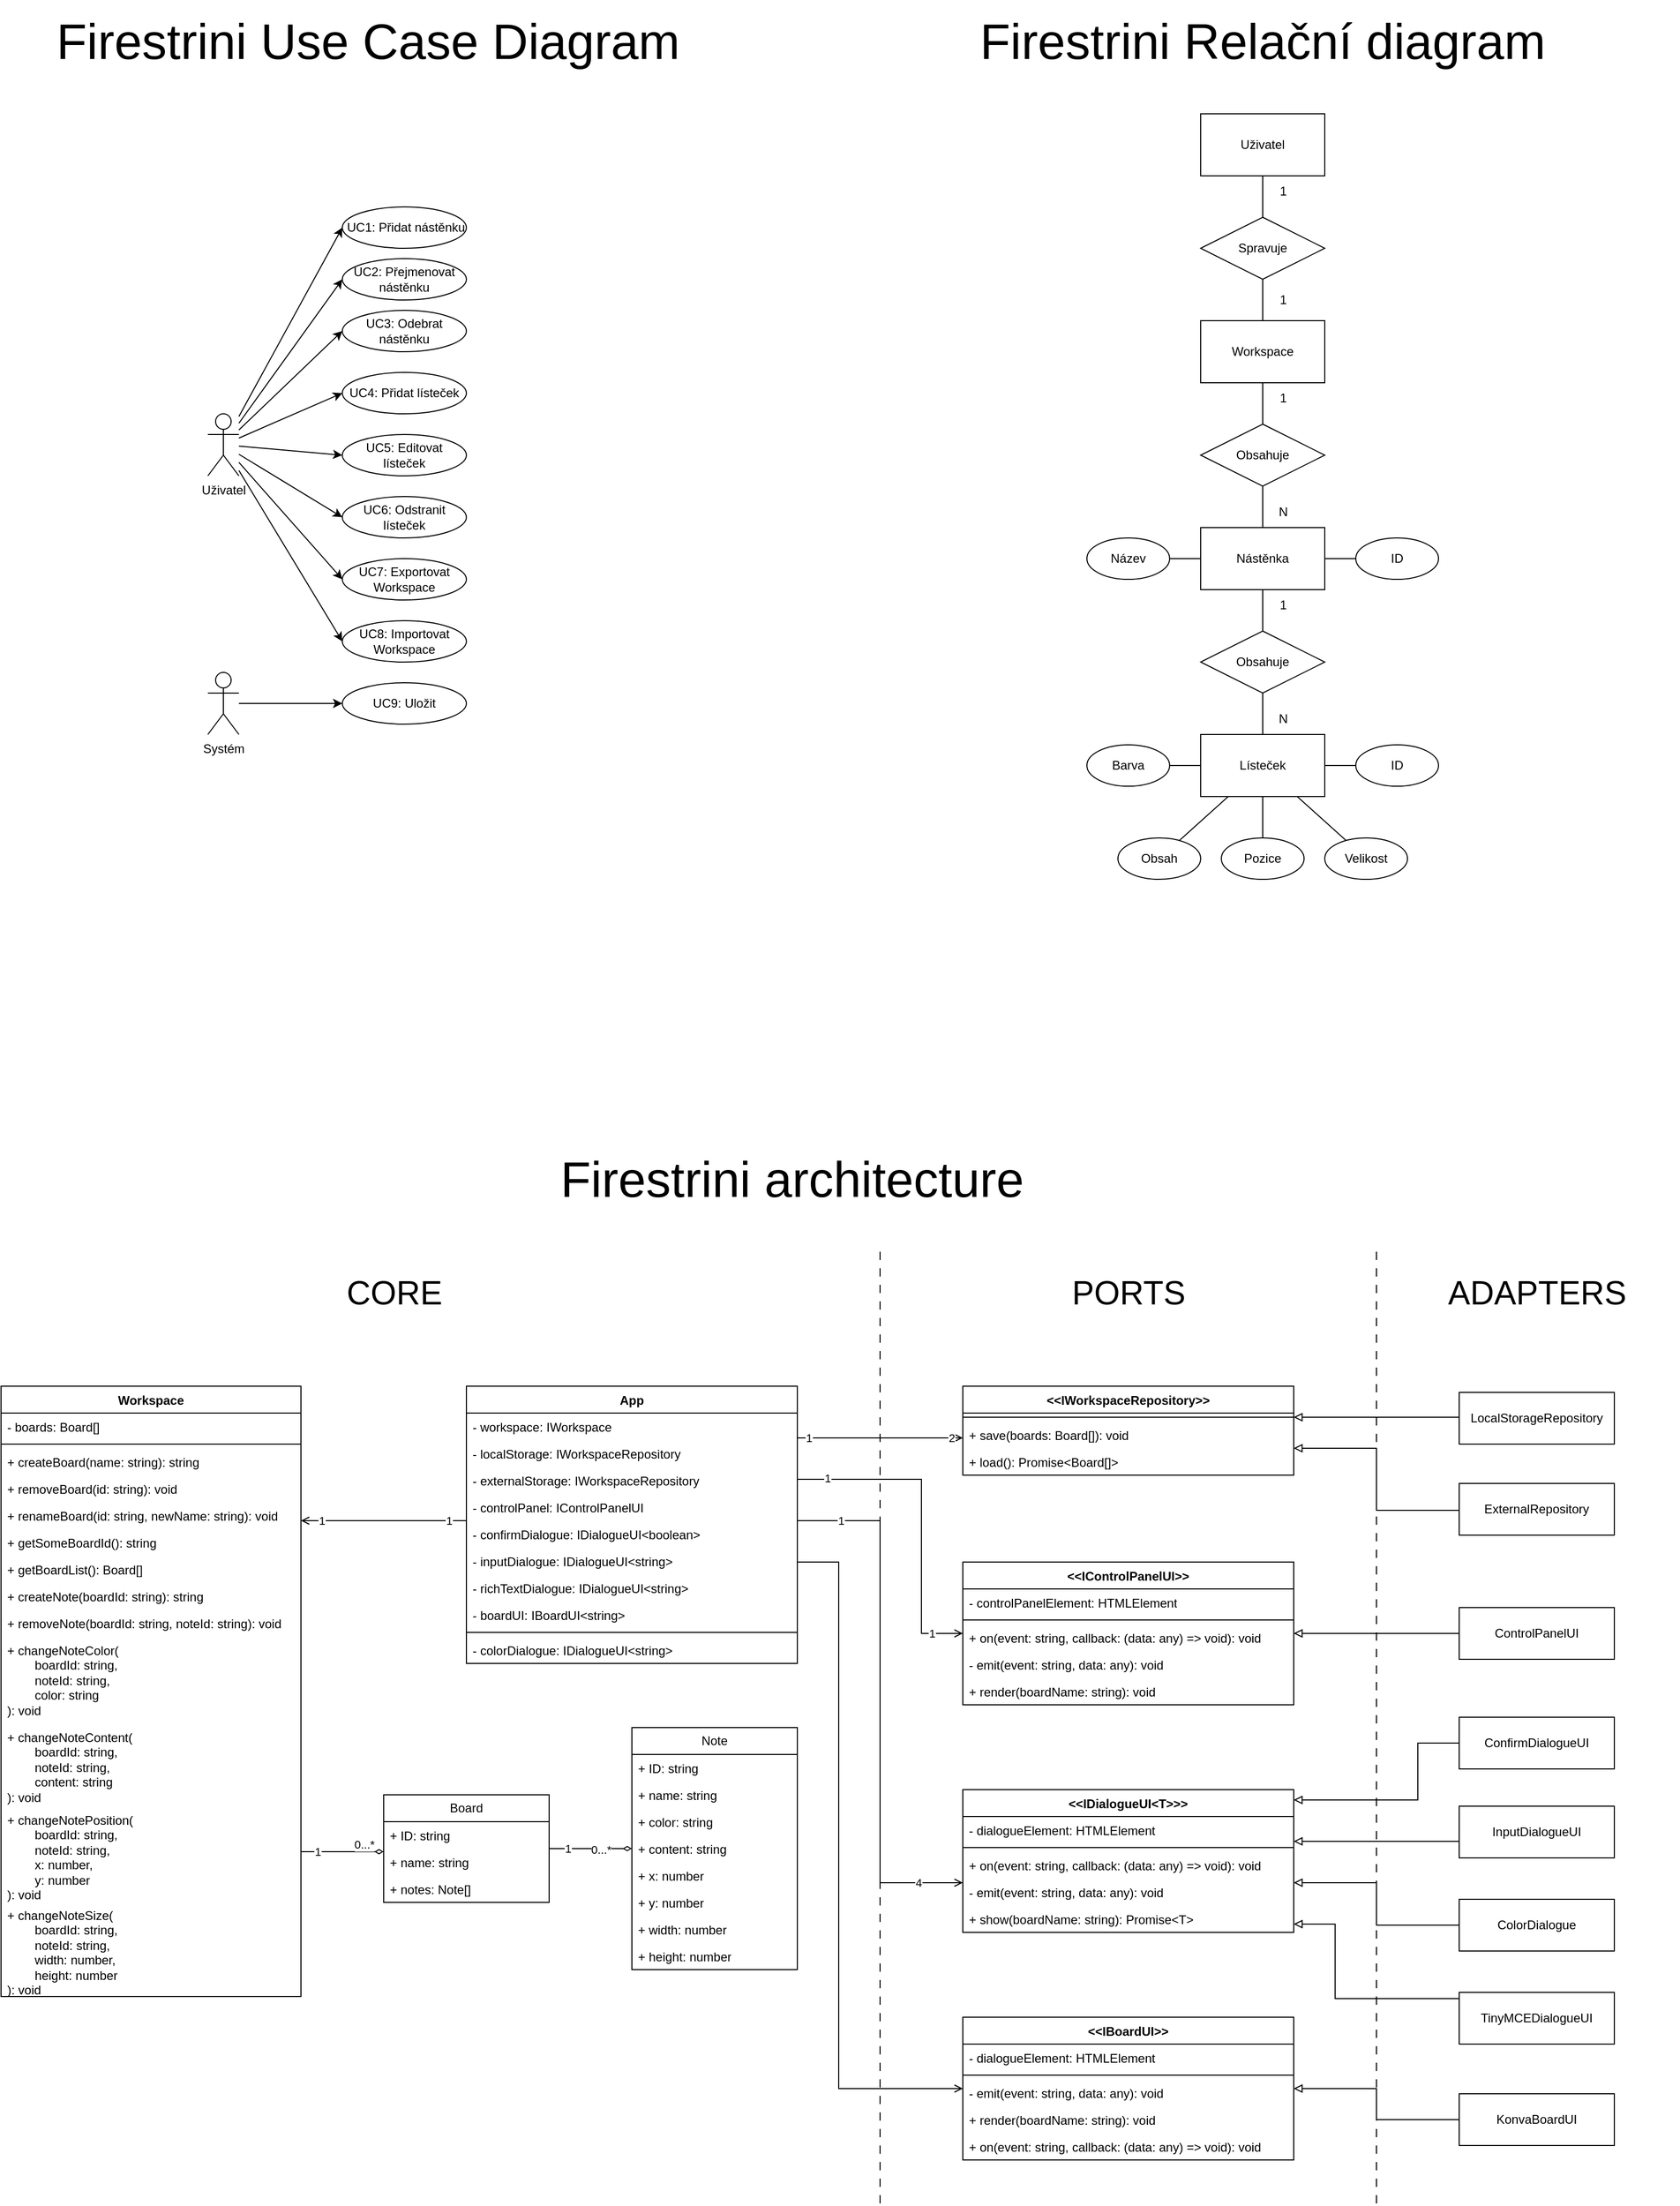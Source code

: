 <mxfile version="22.1.5" type="google">
  <diagram name="Page-1" id="7WGSxaRcQy4dttVJeYNa">
    <mxGraphModel grid="1" page="1" gridSize="10" guides="1" tooltips="1" connect="1" arrows="1" fold="1" pageScale="1" pageWidth="850" pageHeight="1100" math="0" shadow="0">
      <root>
        <mxCell id="0" />
        <mxCell id="1" parent="0" />
        <mxCell id="4lknReGqMbiGB_iQV0TM-17" style="rounded=0;orthogonalLoop=1;jettySize=auto;html=1;entryX=0;entryY=0.5;entryDx=0;entryDy=0;" edge="1" parent="1" source="4lknReGqMbiGB_iQV0TM-1" target="4lknReGqMbiGB_iQV0TM-11">
          <mxGeometry relative="1" as="geometry" />
        </mxCell>
        <mxCell id="4lknReGqMbiGB_iQV0TM-18" style="rounded=0;orthogonalLoop=1;jettySize=auto;html=1;entryX=0;entryY=0.5;entryDx=0;entryDy=0;" edge="1" parent="1" source="4lknReGqMbiGB_iQV0TM-1" target="4lknReGqMbiGB_iQV0TM-10">
          <mxGeometry relative="1" as="geometry" />
        </mxCell>
        <mxCell id="4lknReGqMbiGB_iQV0TM-19" style="rounded=0;orthogonalLoop=1;jettySize=auto;html=1;entryX=0;entryY=0.5;entryDx=0;entryDy=0;" edge="1" parent="1" source="4lknReGqMbiGB_iQV0TM-1" target="4lknReGqMbiGB_iQV0TM-9">
          <mxGeometry relative="1" as="geometry" />
        </mxCell>
        <mxCell id="4lknReGqMbiGB_iQV0TM-20" style="rounded=0;orthogonalLoop=1;jettySize=auto;html=1;entryX=0;entryY=0.5;entryDx=0;entryDy=0;" edge="1" parent="1" source="4lknReGqMbiGB_iQV0TM-1" target="4lknReGqMbiGB_iQV0TM-8">
          <mxGeometry relative="1" as="geometry" />
        </mxCell>
        <mxCell id="4lknReGqMbiGB_iQV0TM-21" style="rounded=0;orthogonalLoop=1;jettySize=auto;html=1;entryX=0;entryY=0.5;entryDx=0;entryDy=0;" edge="1" parent="1" source="4lknReGqMbiGB_iQV0TM-1" target="4lknReGqMbiGB_iQV0TM-7">
          <mxGeometry relative="1" as="geometry" />
        </mxCell>
        <mxCell id="4lknReGqMbiGB_iQV0TM-22" style="rounded=0;orthogonalLoop=1;jettySize=auto;html=1;entryX=0;entryY=0.5;entryDx=0;entryDy=0;" edge="1" parent="1" source="4lknReGqMbiGB_iQV0TM-1" target="4lknReGqMbiGB_iQV0TM-6">
          <mxGeometry relative="1" as="geometry" />
        </mxCell>
        <mxCell id="4lknReGqMbiGB_iQV0TM-23" style="rounded=0;orthogonalLoop=1;jettySize=auto;html=1;entryX=0;entryY=0.5;entryDx=0;entryDy=0;" edge="1" parent="1" source="4lknReGqMbiGB_iQV0TM-1" target="4lknReGqMbiGB_iQV0TM-5">
          <mxGeometry relative="1" as="geometry" />
        </mxCell>
        <mxCell id="4lknReGqMbiGB_iQV0TM-24" style="rounded=0;orthogonalLoop=1;jettySize=auto;html=1;entryX=0;entryY=0.5;entryDx=0;entryDy=0;" edge="1" parent="1" source="4lknReGqMbiGB_iQV0TM-1" target="4lknReGqMbiGB_iQV0TM-2">
          <mxGeometry relative="1" as="geometry" />
        </mxCell>
        <mxCell id="4lknReGqMbiGB_iQV0TM-1" value="&lt;div&gt;Uživatel&lt;/div&gt;&lt;div&gt;&lt;br&gt;&lt;/div&gt;" style="shape=umlActor;verticalLabelPosition=bottom;verticalAlign=top;html=1;outlineConnect=0;" vertex="1" parent="1">
          <mxGeometry x="270" y="450" width="30" height="60" as="geometry" />
        </mxCell>
        <mxCell id="4lknReGqMbiGB_iQV0TM-2" value="&amp;nbsp;UC1: Přidat nástěnku" style="ellipse;whiteSpace=wrap;html=1;" vertex="1" parent="1">
          <mxGeometry x="400" y="250" width="120" height="40" as="geometry" />
        </mxCell>
        <mxCell id="4lknReGqMbiGB_iQV0TM-5" value="UC2: Přejmenovat nástěnku" style="ellipse;whiteSpace=wrap;html=1;" vertex="1" parent="1">
          <mxGeometry x="400" y="300" width="120" height="40" as="geometry" />
        </mxCell>
        <mxCell id="4lknReGqMbiGB_iQV0TM-6" value="UC3: Odebrat nástěnku" style="ellipse;whiteSpace=wrap;html=1;" vertex="1" parent="1">
          <mxGeometry x="400" y="350" width="120" height="40" as="geometry" />
        </mxCell>
        <mxCell id="4lknReGqMbiGB_iQV0TM-7" value="UC4: Přidat lísteček" style="ellipse;whiteSpace=wrap;html=1;" vertex="1" parent="1">
          <mxGeometry x="400" y="410" width="120" height="40" as="geometry" />
        </mxCell>
        <mxCell id="4lknReGqMbiGB_iQV0TM-8" value="UC5: Editovat lísteček" style="ellipse;whiteSpace=wrap;html=1;" vertex="1" parent="1">
          <mxGeometry x="400" y="470" width="120" height="40" as="geometry" />
        </mxCell>
        <mxCell id="4lknReGqMbiGB_iQV0TM-9" value="UC6: Odstranit lísteček" style="ellipse;whiteSpace=wrap;html=1;" vertex="1" parent="1">
          <mxGeometry x="400" y="530" width="120" height="40" as="geometry" />
        </mxCell>
        <mxCell id="4lknReGqMbiGB_iQV0TM-10" value="UC7: Exportovat Workspace" style="ellipse;whiteSpace=wrap;html=1;" vertex="1" parent="1">
          <mxGeometry x="400" y="590" width="120" height="40" as="geometry" />
        </mxCell>
        <mxCell id="4lknReGqMbiGB_iQV0TM-11" value="UC8: Importovat Workspace" style="ellipse;whiteSpace=wrap;html=1;" vertex="1" parent="1">
          <mxGeometry x="400" y="650" width="120" height="40" as="geometry" />
        </mxCell>
        <mxCell id="4lknReGqMbiGB_iQV0TM-12" value="UC9: Uložit" style="ellipse;whiteSpace=wrap;html=1;" vertex="1" parent="1">
          <mxGeometry x="400" y="710" width="120" height="40" as="geometry" />
        </mxCell>
        <mxCell id="4lknReGqMbiGB_iQV0TM-25" style="rounded=0;orthogonalLoop=1;jettySize=auto;html=1;entryX=0;entryY=0.5;entryDx=0;entryDy=0;" edge="1" parent="1" source="4lknReGqMbiGB_iQV0TM-13" target="4lknReGqMbiGB_iQV0TM-12">
          <mxGeometry relative="1" as="geometry" />
        </mxCell>
        <mxCell id="4lknReGqMbiGB_iQV0TM-13" value="Systém" style="shape=umlActor;verticalLabelPosition=bottom;verticalAlign=top;html=1;outlineConnect=0;" vertex="1" parent="1">
          <mxGeometry x="270" y="700" width="30" height="60" as="geometry" />
        </mxCell>
        <mxCell id="FSXXqZX2gms_3fVXHQx--21" style="edgeStyle=orthogonalEdgeStyle;rounded=0;orthogonalLoop=1;jettySize=auto;html=1;endArrow=none;endFill=0;" edge="1" parent="1" source="FSXXqZX2gms_3fVXHQx--1" target="FSXXqZX2gms_3fVXHQx--5">
          <mxGeometry relative="1" as="geometry" />
        </mxCell>
        <mxCell id="FSXXqZX2gms_3fVXHQx--1" value="Workspace" style="rounded=0;whiteSpace=wrap;html=1;" vertex="1" parent="1">
          <mxGeometry x="1230" y="360" width="120" height="60" as="geometry" />
        </mxCell>
        <mxCell id="FSXXqZX2gms_3fVXHQx--23" style="edgeStyle=orthogonalEdgeStyle;rounded=0;orthogonalLoop=1;jettySize=auto;html=1;endArrow=none;endFill=0;" edge="1" parent="1" source="FSXXqZX2gms_3fVXHQx--2" target="FSXXqZX2gms_3fVXHQx--6">
          <mxGeometry relative="1" as="geometry" />
        </mxCell>
        <mxCell id="FSXXqZX2gms_3fVXHQx--2" value="Nástěnka" style="rounded=0;whiteSpace=wrap;html=1;" vertex="1" parent="1">
          <mxGeometry x="1230" y="560" width="120" height="60" as="geometry" />
        </mxCell>
        <mxCell id="FSXXqZX2gms_3fVXHQx--3" value="Lísteček" style="rounded=0;whiteSpace=wrap;html=1;" vertex="1" parent="1">
          <mxGeometry x="1230" y="760" width="120" height="60" as="geometry" />
        </mxCell>
        <mxCell id="FSXXqZX2gms_3fVXHQx--22" style="edgeStyle=orthogonalEdgeStyle;rounded=0;orthogonalLoop=1;jettySize=auto;html=1;endArrow=none;endFill=0;" edge="1" parent="1" source="FSXXqZX2gms_3fVXHQx--5" target="FSXXqZX2gms_3fVXHQx--2">
          <mxGeometry relative="1" as="geometry" />
        </mxCell>
        <mxCell id="FSXXqZX2gms_3fVXHQx--5" value="Obsahuje" style="rhombus;whiteSpace=wrap;html=1;" vertex="1" parent="1">
          <mxGeometry x="1230" y="460" width="120" height="60" as="geometry" />
        </mxCell>
        <mxCell id="FSXXqZX2gms_3fVXHQx--24" style="edgeStyle=orthogonalEdgeStyle;rounded=0;orthogonalLoop=1;jettySize=auto;html=1;endArrow=none;endFill=0;" edge="1" parent="1" source="FSXXqZX2gms_3fVXHQx--6" target="FSXXqZX2gms_3fVXHQx--3">
          <mxGeometry relative="1" as="geometry" />
        </mxCell>
        <mxCell id="FSXXqZX2gms_3fVXHQx--6" value="Obsahuje" style="rhombus;whiteSpace=wrap;html=1;" vertex="1" parent="1">
          <mxGeometry x="1230" y="660" width="120" height="60" as="geometry" />
        </mxCell>
        <mxCell id="FSXXqZX2gms_3fVXHQx--15" style="edgeStyle=orthogonalEdgeStyle;rounded=0;orthogonalLoop=1;jettySize=auto;html=1;endArrow=none;endFill=0;" edge="1" parent="1" source="FSXXqZX2gms_3fVXHQx--7" target="FSXXqZX2gms_3fVXHQx--2">
          <mxGeometry relative="1" as="geometry" />
        </mxCell>
        <mxCell id="FSXXqZX2gms_3fVXHQx--7" value="ID" style="ellipse;whiteSpace=wrap;html=1;" vertex="1" parent="1">
          <mxGeometry x="1380" y="570" width="80" height="40" as="geometry" />
        </mxCell>
        <mxCell id="FSXXqZX2gms_3fVXHQx--14" style="edgeStyle=orthogonalEdgeStyle;rounded=0;orthogonalLoop=1;jettySize=auto;html=1;endArrow=none;endFill=0;" edge="1" parent="1" source="FSXXqZX2gms_3fVXHQx--8" target="FSXXqZX2gms_3fVXHQx--2">
          <mxGeometry relative="1" as="geometry" />
        </mxCell>
        <mxCell id="FSXXqZX2gms_3fVXHQx--8" value="Název" style="ellipse;whiteSpace=wrap;html=1;" vertex="1" parent="1">
          <mxGeometry x="1120" y="570" width="80" height="40" as="geometry" />
        </mxCell>
        <mxCell id="FSXXqZX2gms_3fVXHQx--16" style="edgeStyle=orthogonalEdgeStyle;rounded=0;orthogonalLoop=1;jettySize=auto;html=1;endArrow=none;endFill=0;" edge="1" parent="1" source="FSXXqZX2gms_3fVXHQx--9" target="FSXXqZX2gms_3fVXHQx--3">
          <mxGeometry relative="1" as="geometry" />
        </mxCell>
        <mxCell id="FSXXqZX2gms_3fVXHQx--9" value="ID" style="ellipse;whiteSpace=wrap;html=1;" vertex="1" parent="1">
          <mxGeometry x="1380" y="770" width="80" height="40" as="geometry" />
        </mxCell>
        <mxCell id="FSXXqZX2gms_3fVXHQx--18" style="edgeStyle=orthogonalEdgeStyle;rounded=0;orthogonalLoop=1;jettySize=auto;html=1;endArrow=none;endFill=0;" edge="1" parent="1" source="FSXXqZX2gms_3fVXHQx--10" target="FSXXqZX2gms_3fVXHQx--3">
          <mxGeometry relative="1" as="geometry" />
        </mxCell>
        <mxCell id="FSXXqZX2gms_3fVXHQx--10" value="Barva" style="ellipse;whiteSpace=wrap;html=1;" vertex="1" parent="1">
          <mxGeometry x="1120" y="770" width="80" height="40" as="geometry" />
        </mxCell>
        <mxCell id="FSXXqZX2gms_3fVXHQx--19" style="rounded=0;orthogonalLoop=1;jettySize=auto;html=1;endArrow=none;endFill=0;" edge="1" parent="1" source="FSXXqZX2gms_3fVXHQx--11" target="FSXXqZX2gms_3fVXHQx--3">
          <mxGeometry relative="1" as="geometry" />
        </mxCell>
        <mxCell id="FSXXqZX2gms_3fVXHQx--11" value="Obsah" style="ellipse;whiteSpace=wrap;html=1;" vertex="1" parent="1">
          <mxGeometry x="1150" y="860" width="80" height="40" as="geometry" />
        </mxCell>
        <mxCell id="FSXXqZX2gms_3fVXHQx--20" style="edgeStyle=orthogonalEdgeStyle;rounded=0;orthogonalLoop=1;jettySize=auto;html=1;endArrow=none;endFill=0;" edge="1" parent="1" source="FSXXqZX2gms_3fVXHQx--12" target="FSXXqZX2gms_3fVXHQx--3">
          <mxGeometry relative="1" as="geometry" />
        </mxCell>
        <mxCell id="FSXXqZX2gms_3fVXHQx--12" value="Pozice" style="ellipse;whiteSpace=wrap;html=1;" vertex="1" parent="1">
          <mxGeometry x="1250" y="860" width="80" height="40" as="geometry" />
        </mxCell>
        <mxCell id="FSXXqZX2gms_3fVXHQx--17" style="rounded=0;orthogonalLoop=1;jettySize=auto;html=1;endArrow=none;endFill=0;" edge="1" parent="1" source="FSXXqZX2gms_3fVXHQx--13" target="FSXXqZX2gms_3fVXHQx--3">
          <mxGeometry relative="1" as="geometry" />
        </mxCell>
        <mxCell id="FSXXqZX2gms_3fVXHQx--13" value="Velikost" style="ellipse;whiteSpace=wrap;html=1;" vertex="1" parent="1">
          <mxGeometry x="1350" y="860" width="80" height="40" as="geometry" />
        </mxCell>
        <mxCell id="FSXXqZX2gms_3fVXHQx--27" value="N" style="text;html=1;strokeColor=none;fillColor=none;align=center;verticalAlign=middle;whiteSpace=wrap;rounded=0;" vertex="1" parent="1">
          <mxGeometry x="1280" y="530" width="60" height="30" as="geometry" />
        </mxCell>
        <mxCell id="FSXXqZX2gms_3fVXHQx--28" value="1" style="text;html=1;strokeColor=none;fillColor=none;align=center;verticalAlign=middle;whiteSpace=wrap;rounded=0;" vertex="1" parent="1">
          <mxGeometry x="1280" y="420" width="60" height="30" as="geometry" />
        </mxCell>
        <mxCell id="FSXXqZX2gms_3fVXHQx--29" value="N" style="text;html=1;strokeColor=none;fillColor=none;align=center;verticalAlign=middle;whiteSpace=wrap;rounded=0;" vertex="1" parent="1">
          <mxGeometry x="1280" y="730" width="60" height="30" as="geometry" />
        </mxCell>
        <mxCell id="FSXXqZX2gms_3fVXHQx--30" value="1" style="text;html=1;strokeColor=none;fillColor=none;align=center;verticalAlign=middle;whiteSpace=wrap;rounded=0;" vertex="1" parent="1">
          <mxGeometry x="1280" y="620" width="60" height="30" as="geometry" />
        </mxCell>
        <mxCell id="FSXXqZX2gms_3fVXHQx--33" style="edgeStyle=orthogonalEdgeStyle;rounded=0;orthogonalLoop=1;jettySize=auto;html=1;endArrow=none;endFill=0;" edge="1" parent="1" source="FSXXqZX2gms_3fVXHQx--31" target="FSXXqZX2gms_3fVXHQx--32">
          <mxGeometry relative="1" as="geometry" />
        </mxCell>
        <mxCell id="FSXXqZX2gms_3fVXHQx--31" value="Uživatel" style="rounded=0;whiteSpace=wrap;html=1;" vertex="1" parent="1">
          <mxGeometry x="1230" y="160" width="120" height="60" as="geometry" />
        </mxCell>
        <mxCell id="FSXXqZX2gms_3fVXHQx--34" style="edgeStyle=orthogonalEdgeStyle;rounded=0;orthogonalLoop=1;jettySize=auto;html=1;endArrow=none;endFill=0;" edge="1" parent="1" source="FSXXqZX2gms_3fVXHQx--32" target="FSXXqZX2gms_3fVXHQx--1">
          <mxGeometry relative="1" as="geometry" />
        </mxCell>
        <mxCell id="FSXXqZX2gms_3fVXHQx--32" value="Spravuje" style="rhombus;whiteSpace=wrap;html=1;" vertex="1" parent="1">
          <mxGeometry x="1230" y="260" width="120" height="60" as="geometry" />
        </mxCell>
        <mxCell id="FSXXqZX2gms_3fVXHQx--35" value="1" style="text;html=1;strokeColor=none;fillColor=none;align=center;verticalAlign=middle;whiteSpace=wrap;rounded=0;" vertex="1" parent="1">
          <mxGeometry x="1280" y="325" width="60" height="30" as="geometry" />
        </mxCell>
        <mxCell id="FSXXqZX2gms_3fVXHQx--43" value="1" style="text;html=1;strokeColor=none;fillColor=none;align=center;verticalAlign=middle;whiteSpace=wrap;rounded=0;" vertex="1" parent="1">
          <mxGeometry x="1280" y="220" width="60" height="30" as="geometry" />
        </mxCell>
        <mxCell id="FSXXqZX2gms_3fVXHQx--93" style="edgeStyle=orthogonalEdgeStyle;rounded=0;orthogonalLoop=1;jettySize=auto;html=1;endArrow=diamondThin;endFill=0;" edge="1" parent="1" source="FSXXqZX2gms_3fVXHQx--52" target="FSXXqZX2gms_3fVXHQx--84">
          <mxGeometry relative="1" as="geometry">
            <Array as="points">
              <mxPoint x="400" y="1840" />
              <mxPoint x="400" y="1840" />
            </Array>
          </mxGeometry>
        </mxCell>
        <mxCell id="FSXXqZX2gms_3fVXHQx--103" value="0...*" style="edgeLabel;html=1;align=center;verticalAlign=middle;resizable=0;points=[];" connectable="0" vertex="1" parent="FSXXqZX2gms_3fVXHQx--93">
          <mxGeometry x="0.511" relative="1" as="geometry">
            <mxPoint y="-7" as="offset" />
          </mxGeometry>
        </mxCell>
        <mxCell id="FSXXqZX2gms_3fVXHQx--104" value="1" style="edgeLabel;html=1;align=center;verticalAlign=middle;resizable=0;points=[];" connectable="0" vertex="1" parent="FSXXqZX2gms_3fVXHQx--93">
          <mxGeometry x="-0.615" relative="1" as="geometry">
            <mxPoint as="offset" />
          </mxGeometry>
        </mxCell>
        <mxCell id="FSXXqZX2gms_3fVXHQx--52" value="Workspace" style="swimlane;fontStyle=1;align=center;verticalAlign=top;childLayout=stackLayout;horizontal=1;startSize=26;horizontalStack=0;resizeParent=1;resizeParentMax=0;resizeLast=0;collapsible=1;marginBottom=0;whiteSpace=wrap;html=1;" vertex="1" parent="1">
          <mxGeometry x="70" y="1390" width="290" height="590" as="geometry" />
        </mxCell>
        <mxCell id="FSXXqZX2gms_3fVXHQx--53" value="- boards: Board[]" style="text;strokeColor=none;fillColor=none;align=left;verticalAlign=top;spacingLeft=4;spacingRight=4;overflow=hidden;rotatable=0;points=[[0,0.5],[1,0.5]];portConstraint=eastwest;whiteSpace=wrap;html=1;" vertex="1" parent="FSXXqZX2gms_3fVXHQx--52">
          <mxGeometry y="26" width="290" height="26" as="geometry" />
        </mxCell>
        <mxCell id="FSXXqZX2gms_3fVXHQx--54" value="" style="line;strokeWidth=1;fillColor=none;align=left;verticalAlign=middle;spacingTop=-1;spacingLeft=3;spacingRight=3;rotatable=0;labelPosition=right;points=[];portConstraint=eastwest;strokeColor=inherit;" vertex="1" parent="FSXXqZX2gms_3fVXHQx--52">
          <mxGeometry y="52" width="290" height="8" as="geometry" />
        </mxCell>
        <mxCell id="FSXXqZX2gms_3fVXHQx--55" value="+ createBoard(name: string): string" style="text;strokeColor=none;fillColor=none;align=left;verticalAlign=top;spacingLeft=4;spacingRight=4;overflow=hidden;rotatable=0;points=[[0,0.5],[1,0.5]];portConstraint=eastwest;whiteSpace=wrap;html=1;" vertex="1" parent="FSXXqZX2gms_3fVXHQx--52">
          <mxGeometry y="60" width="290" height="26" as="geometry" />
        </mxCell>
        <mxCell id="FSXXqZX2gms_3fVXHQx--138" value="+ removeBoard(id: string): void" style="text;strokeColor=none;fillColor=none;align=left;verticalAlign=top;spacingLeft=4;spacingRight=4;overflow=hidden;rotatable=0;points=[[0,0.5],[1,0.5]];portConstraint=eastwest;whiteSpace=wrap;html=1;" vertex="1" parent="FSXXqZX2gms_3fVXHQx--52">
          <mxGeometry y="86" width="290" height="26" as="geometry" />
        </mxCell>
        <mxCell id="FSXXqZX2gms_3fVXHQx--140" value="+ renameBoard(id: string, newName: string): void" style="text;strokeColor=none;fillColor=none;align=left;verticalAlign=top;spacingLeft=4;spacingRight=4;overflow=hidden;rotatable=0;points=[[0,0.5],[1,0.5]];portConstraint=eastwest;whiteSpace=wrap;html=1;" vertex="1" parent="FSXXqZX2gms_3fVXHQx--52">
          <mxGeometry y="112" width="290" height="26" as="geometry" />
        </mxCell>
        <mxCell id="FSXXqZX2gms_3fVXHQx--139" value="+ getSomeBoardId(): string" style="text;strokeColor=none;fillColor=none;align=left;verticalAlign=top;spacingLeft=4;spacingRight=4;overflow=hidden;rotatable=0;points=[[0,0.5],[1,0.5]];portConstraint=eastwest;whiteSpace=wrap;html=1;" vertex="1" parent="FSXXqZX2gms_3fVXHQx--52">
          <mxGeometry y="138" width="290" height="26" as="geometry" />
        </mxCell>
        <mxCell id="FSXXqZX2gms_3fVXHQx--148" value="+ getBoardList(): Board[]" style="text;strokeColor=none;fillColor=none;align=left;verticalAlign=top;spacingLeft=4;spacingRight=4;overflow=hidden;rotatable=0;points=[[0,0.5],[1,0.5]];portConstraint=eastwest;whiteSpace=wrap;html=1;" vertex="1" parent="FSXXqZX2gms_3fVXHQx--52">
          <mxGeometry y="164" width="290" height="26" as="geometry" />
        </mxCell>
        <mxCell id="FSXXqZX2gms_3fVXHQx--141" value="+ createNote(boardId: string): string" style="text;strokeColor=none;fillColor=none;align=left;verticalAlign=top;spacingLeft=4;spacingRight=4;overflow=hidden;rotatable=0;points=[[0,0.5],[1,0.5]];portConstraint=eastwest;whiteSpace=wrap;html=1;" vertex="1" parent="FSXXqZX2gms_3fVXHQx--52">
          <mxGeometry y="190" width="290" height="26" as="geometry" />
        </mxCell>
        <mxCell id="FSXXqZX2gms_3fVXHQx--142" value="+ removeNote(boardId: string, noteId: string): void" style="text;strokeColor=none;fillColor=none;align=left;verticalAlign=top;spacingLeft=4;spacingRight=4;overflow=hidden;rotatable=0;points=[[0,0.5],[1,0.5]];portConstraint=eastwest;whiteSpace=wrap;html=1;" vertex="1" parent="FSXXqZX2gms_3fVXHQx--52">
          <mxGeometry y="216" width="290" height="26" as="geometry" />
        </mxCell>
        <mxCell id="FSXXqZX2gms_3fVXHQx--143" value="&lt;div&gt;+ changeNoteColor(&lt;/div&gt;&lt;div&gt;&lt;span style=&quot;white-space: pre;&quot;&gt;&#x9;&lt;/span&gt;boardId: string,&amp;nbsp;&lt;/div&gt;&lt;div&gt;&lt;span style=&quot;white-space: pre;&quot;&gt;&#x9;&lt;/span&gt;noteId: string,&amp;nbsp;&lt;/div&gt;&lt;div&gt;&lt;span style=&quot;white-space: pre;&quot;&gt;&#x9;&lt;/span&gt;color: string&lt;/div&gt;&lt;div&gt;): void&lt;/div&gt;" style="text;strokeColor=none;fillColor=none;align=left;verticalAlign=top;spacingLeft=4;spacingRight=4;overflow=hidden;rotatable=0;points=[[0,0.5],[1,0.5]];portConstraint=eastwest;whiteSpace=wrap;html=1;" vertex="1" parent="FSXXqZX2gms_3fVXHQx--52">
          <mxGeometry y="242" width="290" height="84" as="geometry" />
        </mxCell>
        <mxCell id="FSXXqZX2gms_3fVXHQx--144" value="&lt;div&gt;+ changeNoteContent(&lt;/div&gt;&lt;div&gt;&lt;span style=&quot;white-space: pre;&quot;&gt;&#x9;&lt;/span&gt;boardId: string,&amp;nbsp;&lt;/div&gt;&lt;div&gt;&lt;span style=&quot;white-space: pre;&quot;&gt;&#x9;&lt;/span&gt;noteId: string,&amp;nbsp;&lt;/div&gt;&lt;div&gt;&lt;span style=&quot;white-space: pre;&quot;&gt;&#x9;&lt;/span&gt;content: string&lt;/div&gt;&lt;div&gt;): void&lt;/div&gt;" style="text;strokeColor=none;fillColor=none;align=left;verticalAlign=top;spacingLeft=4;spacingRight=4;overflow=hidden;rotatable=0;points=[[0,0.5],[1,0.5]];portConstraint=eastwest;whiteSpace=wrap;html=1;" vertex="1" parent="FSXXqZX2gms_3fVXHQx--52">
          <mxGeometry y="326" width="290" height="80" as="geometry" />
        </mxCell>
        <mxCell id="FSXXqZX2gms_3fVXHQx--145" value="&lt;div&gt;+ changeNotePosition(&lt;/div&gt;&lt;div&gt;&lt;span style=&quot;white-space: pre;&quot;&gt;&#x9;&lt;/span&gt;boardId: string,&lt;/div&gt;&lt;div&gt;&lt;span style=&quot;white-space: pre;&quot;&gt;&#x9;&lt;/span&gt;noteId: string,&lt;/div&gt;&lt;div&gt;&lt;span style=&quot;white-space: pre;&quot;&gt;&#x9;&lt;/span&gt;x: number,&lt;/div&gt;&lt;div&gt;&lt;span style=&quot;white-space: pre;&quot;&gt;&#x9;&lt;/span&gt;y: number&lt;/div&gt;&lt;div&gt;): void&lt;/div&gt;" style="text;strokeColor=none;fillColor=none;align=left;verticalAlign=top;spacingLeft=4;spacingRight=4;overflow=hidden;rotatable=0;points=[[0,0.5],[1,0.5]];portConstraint=eastwest;whiteSpace=wrap;html=1;" vertex="1" parent="FSXXqZX2gms_3fVXHQx--52">
          <mxGeometry y="406" width="290" height="92" as="geometry" />
        </mxCell>
        <mxCell id="FSXXqZX2gms_3fVXHQx--146" value="&lt;div&gt;+ changeNoteSize(&lt;/div&gt;&lt;div&gt;&lt;span style=&quot;white-space: pre;&quot;&gt;&#x9;&lt;/span&gt;boardId: string,&lt;/div&gt;&lt;div&gt;&lt;span style=&quot;white-space: pre;&quot;&gt;&#x9;&lt;/span&gt;noteId: string,&lt;/div&gt;&lt;div&gt;&lt;span style=&quot;white-space: pre;&quot;&gt;&#x9;&lt;/span&gt;width: number,&lt;/div&gt;&lt;div&gt;&lt;span style=&quot;white-space: pre;&quot;&gt;&#x9;&lt;/span&gt;height: number&lt;/div&gt;&lt;div&gt;): void&lt;/div&gt;" style="text;strokeColor=none;fillColor=none;align=left;verticalAlign=top;spacingLeft=4;spacingRight=4;overflow=hidden;rotatable=0;points=[[0,0.5],[1,0.5]];portConstraint=eastwest;whiteSpace=wrap;html=1;" vertex="1" parent="FSXXqZX2gms_3fVXHQx--52">
          <mxGeometry y="498" width="290" height="92" as="geometry" />
        </mxCell>
        <mxCell id="FSXXqZX2gms_3fVXHQx--95" style="edgeStyle=orthogonalEdgeStyle;rounded=0;orthogonalLoop=1;jettySize=auto;html=1;endArrow=open;endFill=0;startArrow=none;startFill=0;" edge="1" parent="1" source="FSXXqZX2gms_3fVXHQx--56" target="FSXXqZX2gms_3fVXHQx--52">
          <mxGeometry relative="1" as="geometry">
            <Array as="points">
              <mxPoint x="440" y="1520" />
              <mxPoint x="440" y="1520" />
            </Array>
          </mxGeometry>
        </mxCell>
        <mxCell id="FSXXqZX2gms_3fVXHQx--101" value="1" style="edgeLabel;html=1;align=center;verticalAlign=middle;resizable=0;points=[];" connectable="0" vertex="1" parent="FSXXqZX2gms_3fVXHQx--95">
          <mxGeometry x="0.88" relative="1" as="geometry">
            <mxPoint x="10" as="offset" />
          </mxGeometry>
        </mxCell>
        <mxCell id="FSXXqZX2gms_3fVXHQx--102" value="1" style="edgeLabel;html=1;align=center;verticalAlign=middle;resizable=0;points=[];" connectable="0" vertex="1" parent="FSXXqZX2gms_3fVXHQx--95">
          <mxGeometry x="-0.79" relative="1" as="geometry">
            <mxPoint as="offset" />
          </mxGeometry>
        </mxCell>
        <mxCell id="FSXXqZX2gms_3fVXHQx--56" value="App" style="swimlane;fontStyle=1;align=center;verticalAlign=top;childLayout=stackLayout;horizontal=1;startSize=26;horizontalStack=0;resizeParent=1;resizeParentMax=0;resizeLast=0;collapsible=1;marginBottom=0;whiteSpace=wrap;html=1;" vertex="1" parent="1">
          <mxGeometry x="520" y="1390" width="320" height="268" as="geometry" />
        </mxCell>
        <mxCell id="FSXXqZX2gms_3fVXHQx--57" value="- workspace: IWorkspace" style="text;strokeColor=none;fillColor=none;align=left;verticalAlign=top;spacingLeft=4;spacingRight=4;overflow=hidden;rotatable=0;points=[[0,0.5],[1,0.5]];portConstraint=eastwest;whiteSpace=wrap;html=1;" vertex="1" parent="FSXXqZX2gms_3fVXHQx--56">
          <mxGeometry y="26" width="320" height="26" as="geometry" />
        </mxCell>
        <mxCell id="FSXXqZX2gms_3fVXHQx--150" value="- localStorage: IWorkspaceRepository" style="text;strokeColor=none;fillColor=none;align=left;verticalAlign=top;spacingLeft=4;spacingRight=4;overflow=hidden;rotatable=0;points=[[0,0.5],[1,0.5]];portConstraint=eastwest;whiteSpace=wrap;html=1;" vertex="1" parent="FSXXqZX2gms_3fVXHQx--56">
          <mxGeometry y="52" width="320" height="26" as="geometry" />
        </mxCell>
        <mxCell id="FSXXqZX2gms_3fVXHQx--151" value="- externalStorage: IWorkspaceRepository" style="text;strokeColor=none;fillColor=none;align=left;verticalAlign=top;spacingLeft=4;spacingRight=4;overflow=hidden;rotatable=0;points=[[0,0.5],[1,0.5]];portConstraint=eastwest;whiteSpace=wrap;html=1;" vertex="1" parent="FSXXqZX2gms_3fVXHQx--56">
          <mxGeometry y="78" width="320" height="26" as="geometry" />
        </mxCell>
        <mxCell id="FSXXqZX2gms_3fVXHQx--152" value="- controlPanel: IControlPanelUI" style="text;strokeColor=none;fillColor=none;align=left;verticalAlign=top;spacingLeft=4;spacingRight=4;overflow=hidden;rotatable=0;points=[[0,0.5],[1,0.5]];portConstraint=eastwest;whiteSpace=wrap;html=1;" vertex="1" parent="FSXXqZX2gms_3fVXHQx--56">
          <mxGeometry y="104" width="320" height="26" as="geometry" />
        </mxCell>
        <mxCell id="FSXXqZX2gms_3fVXHQx--154" value="- confirmDialogue: IDialogueUI&amp;lt;boolean&amp;gt;" style="text;strokeColor=none;fillColor=none;align=left;verticalAlign=top;spacingLeft=4;spacingRight=4;overflow=hidden;rotatable=0;points=[[0,0.5],[1,0.5]];portConstraint=eastwest;whiteSpace=wrap;html=1;" vertex="1" parent="FSXXqZX2gms_3fVXHQx--56">
          <mxGeometry y="130" width="320" height="26" as="geometry" />
        </mxCell>
        <mxCell id="FSXXqZX2gms_3fVXHQx--153" value="- inputDialogue: IDialogueUI&amp;lt;string&amp;gt;" style="text;strokeColor=none;fillColor=none;align=left;verticalAlign=top;spacingLeft=4;spacingRight=4;overflow=hidden;rotatable=0;points=[[0,0.5],[1,0.5]];portConstraint=eastwest;whiteSpace=wrap;html=1;" vertex="1" parent="FSXXqZX2gms_3fVXHQx--56">
          <mxGeometry y="156" width="320" height="26" as="geometry" />
        </mxCell>
        <mxCell id="FSXXqZX2gms_3fVXHQx--155" value="- richTextDialogue: IDialogueUI&amp;lt;string&amp;gt;" style="text;strokeColor=none;fillColor=none;align=left;verticalAlign=top;spacingLeft=4;spacingRight=4;overflow=hidden;rotatable=0;points=[[0,0.5],[1,0.5]];portConstraint=eastwest;whiteSpace=wrap;html=1;" vertex="1" parent="FSXXqZX2gms_3fVXHQx--56">
          <mxGeometry y="182" width="320" height="26" as="geometry" />
        </mxCell>
        <mxCell id="FSXXqZX2gms_3fVXHQx--157" value="- boardUI: IBoardUI&amp;lt;string&amp;gt;" style="text;strokeColor=none;fillColor=none;align=left;verticalAlign=top;spacingLeft=4;spacingRight=4;overflow=hidden;rotatable=0;points=[[0,0.5],[1,0.5]];portConstraint=eastwest;whiteSpace=wrap;html=1;" vertex="1" parent="FSXXqZX2gms_3fVXHQx--56">
          <mxGeometry y="208" width="320" height="26" as="geometry" />
        </mxCell>
        <mxCell id="FSXXqZX2gms_3fVXHQx--58" value="" style="line;strokeWidth=1;fillColor=none;align=left;verticalAlign=middle;spacingTop=-1;spacingLeft=3;spacingRight=3;rotatable=0;labelPosition=right;points=[];portConstraint=eastwest;strokeColor=inherit;" vertex="1" parent="FSXXqZX2gms_3fVXHQx--56">
          <mxGeometry y="234" width="320" height="8" as="geometry" />
        </mxCell>
        <mxCell id="FSXXqZX2gms_3fVXHQx--156" value="- colorDialogue: IDialogueUI&amp;lt;string&amp;gt;" style="text;strokeColor=none;fillColor=none;align=left;verticalAlign=top;spacingLeft=4;spacingRight=4;overflow=hidden;rotatable=0;points=[[0,0.5],[1,0.5]];portConstraint=eastwest;whiteSpace=wrap;html=1;" vertex="1" parent="FSXXqZX2gms_3fVXHQx--56">
          <mxGeometry y="242" width="320" height="26" as="geometry" />
        </mxCell>
        <mxCell id="FSXXqZX2gms_3fVXHQx--96" style="edgeStyle=orthogonalEdgeStyle;rounded=0;orthogonalLoop=1;jettySize=auto;html=1;endArrow=none;endFill=0;startArrow=open;startFill=0;" edge="1" parent="1" source="FSXXqZX2gms_3fVXHQx--60" target="FSXXqZX2gms_3fVXHQx--56">
          <mxGeometry relative="1" as="geometry">
            <Array as="points">
              <mxPoint x="960" y="1629" />
              <mxPoint x="960" y="1480" />
            </Array>
          </mxGeometry>
        </mxCell>
        <mxCell id="FSXXqZX2gms_3fVXHQx--107" value="1" style="edgeLabel;html=1;align=center;verticalAlign=middle;resizable=0;points=[];" connectable="0" vertex="1" parent="FSXXqZX2gms_3fVXHQx--96">
          <mxGeometry x="-0.86" relative="1" as="geometry">
            <mxPoint x="-9" as="offset" />
          </mxGeometry>
        </mxCell>
        <mxCell id="FSXXqZX2gms_3fVXHQx--108" value="1" style="edgeLabel;html=1;align=center;verticalAlign=middle;resizable=0;points=[];" connectable="0" vertex="1" parent="FSXXqZX2gms_3fVXHQx--96">
          <mxGeometry x="0.815" y="-1" relative="1" as="geometry">
            <mxPoint as="offset" />
          </mxGeometry>
        </mxCell>
        <mxCell id="FSXXqZX2gms_3fVXHQx--60" value="&amp;lt;&amp;lt;IControlPanelUI&amp;gt;&amp;gt;" style="swimlane;fontStyle=1;align=center;verticalAlign=top;childLayout=stackLayout;horizontal=1;startSize=26;horizontalStack=0;resizeParent=1;resizeParentMax=0;resizeLast=0;collapsible=1;marginBottom=0;whiteSpace=wrap;html=1;" vertex="1" parent="1">
          <mxGeometry x="1000" y="1560" width="320" height="138" as="geometry" />
        </mxCell>
        <mxCell id="FSXXqZX2gms_3fVXHQx--165" value="- controlPanelElement: HTMLElement" style="text;strokeColor=none;fillColor=none;align=left;verticalAlign=top;spacingLeft=4;spacingRight=4;overflow=hidden;rotatable=0;points=[[0,0.5],[1,0.5]];portConstraint=eastwest;whiteSpace=wrap;html=1;" vertex="1" parent="FSXXqZX2gms_3fVXHQx--60">
          <mxGeometry y="26" width="320" height="26" as="geometry" />
        </mxCell>
        <mxCell id="FSXXqZX2gms_3fVXHQx--62" value="" style="line;strokeWidth=1;fillColor=none;align=left;verticalAlign=middle;spacingTop=-1;spacingLeft=3;spacingRight=3;rotatable=0;labelPosition=right;points=[];portConstraint=eastwest;strokeColor=inherit;" vertex="1" parent="FSXXqZX2gms_3fVXHQx--60">
          <mxGeometry y="52" width="320" height="8" as="geometry" />
        </mxCell>
        <mxCell id="FSXXqZX2gms_3fVXHQx--63" value="+ on(event: string, callback: (data: any) =&amp;gt; void): void" style="text;strokeColor=none;fillColor=none;align=left;verticalAlign=top;spacingLeft=4;spacingRight=4;overflow=hidden;rotatable=0;points=[[0,0.5],[1,0.5]];portConstraint=eastwest;whiteSpace=wrap;html=1;" vertex="1" parent="FSXXqZX2gms_3fVXHQx--60">
          <mxGeometry y="60" width="320" height="26" as="geometry" />
        </mxCell>
        <mxCell id="FSXXqZX2gms_3fVXHQx--159" value="- emit(event: string, data: any): void" style="text;strokeColor=none;fillColor=none;align=left;verticalAlign=top;spacingLeft=4;spacingRight=4;overflow=hidden;rotatable=0;points=[[0,0.5],[1,0.5]];portConstraint=eastwest;whiteSpace=wrap;html=1;" vertex="1" parent="FSXXqZX2gms_3fVXHQx--60">
          <mxGeometry y="86" width="320" height="26" as="geometry" />
        </mxCell>
        <mxCell id="FSXXqZX2gms_3fVXHQx--160" value="+ render(boardName: string): void" style="text;strokeColor=none;fillColor=none;align=left;verticalAlign=top;spacingLeft=4;spacingRight=4;overflow=hidden;rotatable=0;points=[[0,0.5],[1,0.5]];portConstraint=eastwest;whiteSpace=wrap;html=1;" vertex="1" parent="FSXXqZX2gms_3fVXHQx--60">
          <mxGeometry y="112" width="320" height="26" as="geometry" />
        </mxCell>
        <mxCell id="FSXXqZX2gms_3fVXHQx--177" style="edgeStyle=orthogonalEdgeStyle;rounded=0;orthogonalLoop=1;jettySize=auto;html=1;endArrow=none;endFill=0;startArrow=open;startFill=0;" edge="1" parent="1" source="FSXXqZX2gms_3fVXHQx--64" target="FSXXqZX2gms_3fVXHQx--56">
          <mxGeometry relative="1" as="geometry">
            <Array as="points">
              <mxPoint x="880" y="2069" />
              <mxPoint x="880" y="1560" />
            </Array>
          </mxGeometry>
        </mxCell>
        <mxCell id="FSXXqZX2gms_3fVXHQx--64" value="&amp;lt;&amp;lt;IBoardUI&amp;gt;&amp;gt;" style="swimlane;fontStyle=1;align=center;verticalAlign=top;childLayout=stackLayout;horizontal=1;startSize=26;horizontalStack=0;resizeParent=1;resizeParentMax=0;resizeLast=0;collapsible=1;marginBottom=0;whiteSpace=wrap;html=1;" vertex="1" parent="1">
          <mxGeometry x="1000" y="2000" width="320" height="138" as="geometry" />
        </mxCell>
        <mxCell id="FSXXqZX2gms_3fVXHQx--167" value="- dialogueElement: HTMLElement" style="text;strokeColor=none;fillColor=none;align=left;verticalAlign=top;spacingLeft=4;spacingRight=4;overflow=hidden;rotatable=0;points=[[0,0.5],[1,0.5]];portConstraint=eastwest;whiteSpace=wrap;html=1;" vertex="1" parent="FSXXqZX2gms_3fVXHQx--64">
          <mxGeometry y="26" width="320" height="26" as="geometry" />
        </mxCell>
        <mxCell id="FSXXqZX2gms_3fVXHQx--66" value="" style="line;strokeWidth=1;fillColor=none;align=left;verticalAlign=middle;spacingTop=-1;spacingLeft=3;spacingRight=3;rotatable=0;labelPosition=right;points=[];portConstraint=eastwest;strokeColor=inherit;" vertex="1" parent="FSXXqZX2gms_3fVXHQx--64">
          <mxGeometry y="52" width="320" height="8" as="geometry" />
        </mxCell>
        <mxCell id="FSXXqZX2gms_3fVXHQx--170" value="- emit(event: string, data: any): void" style="text;strokeColor=none;fillColor=none;align=left;verticalAlign=top;spacingLeft=4;spacingRight=4;overflow=hidden;rotatable=0;points=[[0,0.5],[1,0.5]];portConstraint=eastwest;whiteSpace=wrap;html=1;" vertex="1" parent="FSXXqZX2gms_3fVXHQx--64">
          <mxGeometry y="60" width="320" height="26" as="geometry" />
        </mxCell>
        <mxCell id="FSXXqZX2gms_3fVXHQx--169" value="+ render(boardName: string): void" style="text;strokeColor=none;fillColor=none;align=left;verticalAlign=top;spacingLeft=4;spacingRight=4;overflow=hidden;rotatable=0;points=[[0,0.5],[1,0.5]];portConstraint=eastwest;whiteSpace=wrap;html=1;" vertex="1" parent="FSXXqZX2gms_3fVXHQx--64">
          <mxGeometry y="86" width="320" height="26" as="geometry" />
        </mxCell>
        <mxCell id="FSXXqZX2gms_3fVXHQx--168" value="+ on(event: string, callback: (data: any) =&amp;gt; void): void" style="text;strokeColor=none;fillColor=none;align=left;verticalAlign=top;spacingLeft=4;spacingRight=4;overflow=hidden;rotatable=0;points=[[0,0.5],[1,0.5]];portConstraint=eastwest;whiteSpace=wrap;html=1;" vertex="1" parent="FSXXqZX2gms_3fVXHQx--64">
          <mxGeometry y="112" width="320" height="26" as="geometry" />
        </mxCell>
        <mxCell id="FSXXqZX2gms_3fVXHQx--98" style="edgeStyle=orthogonalEdgeStyle;rounded=0;orthogonalLoop=1;jettySize=auto;html=1;endArrow=none;endFill=0;startArrow=open;startFill=0;" edge="1" parent="1" source="FSXXqZX2gms_3fVXHQx--68" target="FSXXqZX2gms_3fVXHQx--56">
          <mxGeometry relative="1" as="geometry">
            <Array as="points">
              <mxPoint x="920" y="1870" />
              <mxPoint x="920" y="1520" />
            </Array>
          </mxGeometry>
        </mxCell>
        <mxCell id="FSXXqZX2gms_3fVXHQx--111" value="1" style="edgeLabel;html=1;align=center;verticalAlign=middle;resizable=0;points=[];" connectable="0" vertex="1" parent="FSXXqZX2gms_3fVXHQx--98">
          <mxGeometry x="0.838" relative="1" as="geometry">
            <mxPoint as="offset" />
          </mxGeometry>
        </mxCell>
        <mxCell id="FSXXqZX2gms_3fVXHQx--112" value="4" style="edgeLabel;html=1;align=center;verticalAlign=middle;resizable=0;points=[];" connectable="0" vertex="1" parent="FSXXqZX2gms_3fVXHQx--98">
          <mxGeometry x="-0.832" relative="1" as="geometry">
            <mxPoint as="offset" />
          </mxGeometry>
        </mxCell>
        <mxCell id="FSXXqZX2gms_3fVXHQx--68" value="&amp;lt;&amp;lt;IDialogueUI&amp;lt;T&amp;gt;&amp;gt;&amp;gt;" style="swimlane;fontStyle=1;align=center;verticalAlign=top;childLayout=stackLayout;horizontal=1;startSize=26;horizontalStack=0;resizeParent=1;resizeParentMax=0;resizeLast=0;collapsible=1;marginBottom=0;whiteSpace=wrap;html=1;" vertex="1" parent="1">
          <mxGeometry x="1000" y="1780" width="320" height="138" as="geometry" />
        </mxCell>
        <mxCell id="FSXXqZX2gms_3fVXHQx--166" value="- dialogueElement: HTMLElement" style="text;strokeColor=none;fillColor=none;align=left;verticalAlign=top;spacingLeft=4;spacingRight=4;overflow=hidden;rotatable=0;points=[[0,0.5],[1,0.5]];portConstraint=eastwest;whiteSpace=wrap;html=1;" vertex="1" parent="FSXXqZX2gms_3fVXHQx--68">
          <mxGeometry y="26" width="320" height="26" as="geometry" />
        </mxCell>
        <mxCell id="FSXXqZX2gms_3fVXHQx--70" value="" style="line;strokeWidth=1;fillColor=none;align=left;verticalAlign=middle;spacingTop=-1;spacingLeft=3;spacingRight=3;rotatable=0;labelPosition=right;points=[];portConstraint=eastwest;strokeColor=inherit;" vertex="1" parent="FSXXqZX2gms_3fVXHQx--68">
          <mxGeometry y="52" width="320" height="8" as="geometry" />
        </mxCell>
        <mxCell id="FSXXqZX2gms_3fVXHQx--161" value="+ on(event: string, callback: (data: any) =&amp;gt; void): void" style="text;strokeColor=none;fillColor=none;align=left;verticalAlign=top;spacingLeft=4;spacingRight=4;overflow=hidden;rotatable=0;points=[[0,0.5],[1,0.5]];portConstraint=eastwest;whiteSpace=wrap;html=1;" vertex="1" parent="FSXXqZX2gms_3fVXHQx--68">
          <mxGeometry y="60" width="320" height="26" as="geometry" />
        </mxCell>
        <mxCell id="FSXXqZX2gms_3fVXHQx--162" value="- emit(event: string, data: any): void" style="text;strokeColor=none;fillColor=none;align=left;verticalAlign=top;spacingLeft=4;spacingRight=4;overflow=hidden;rotatable=0;points=[[0,0.5],[1,0.5]];portConstraint=eastwest;whiteSpace=wrap;html=1;" vertex="1" parent="FSXXqZX2gms_3fVXHQx--68">
          <mxGeometry y="86" width="320" height="26" as="geometry" />
        </mxCell>
        <mxCell id="FSXXqZX2gms_3fVXHQx--163" value="+ show(boardName: string): Promise&amp;lt;T&amp;gt;" style="text;strokeColor=none;fillColor=none;align=left;verticalAlign=top;spacingLeft=4;spacingRight=4;overflow=hidden;rotatable=0;points=[[0,0.5],[1,0.5]];portConstraint=eastwest;whiteSpace=wrap;html=1;" vertex="1" parent="FSXXqZX2gms_3fVXHQx--68">
          <mxGeometry y="112" width="320" height="26" as="geometry" />
        </mxCell>
        <mxCell id="FSXXqZX2gms_3fVXHQx--99" style="edgeStyle=orthogonalEdgeStyle;rounded=0;orthogonalLoop=1;jettySize=auto;html=1;endArrow=none;endFill=0;startArrow=open;startFill=0;" edge="1" parent="1" source="FSXXqZX2gms_3fVXHQx--72" target="FSXXqZX2gms_3fVXHQx--56">
          <mxGeometry relative="1" as="geometry">
            <Array as="points">
              <mxPoint x="880" y="1440" />
              <mxPoint x="880" y="1440" />
            </Array>
          </mxGeometry>
        </mxCell>
        <mxCell id="FSXXqZX2gms_3fVXHQx--113" value="2" style="edgeLabel;html=1;align=center;verticalAlign=middle;resizable=0;points=[];" connectable="0" vertex="1" parent="FSXXqZX2gms_3fVXHQx--99">
          <mxGeometry x="-0.857" relative="1" as="geometry">
            <mxPoint as="offset" />
          </mxGeometry>
        </mxCell>
        <mxCell id="FSXXqZX2gms_3fVXHQx--114" value="1" style="edgeLabel;html=1;align=center;verticalAlign=middle;resizable=0;points=[];" connectable="0" vertex="1" parent="FSXXqZX2gms_3fVXHQx--99">
          <mxGeometry x="0.864" relative="1" as="geometry">
            <mxPoint as="offset" />
          </mxGeometry>
        </mxCell>
        <mxCell id="FSXXqZX2gms_3fVXHQx--72" value="&amp;lt;&amp;lt;IWorkspaceRepository&amp;gt;&amp;gt;" style="swimlane;fontStyle=1;align=center;verticalAlign=top;childLayout=stackLayout;horizontal=1;startSize=26;horizontalStack=0;resizeParent=1;resizeParentMax=0;resizeLast=0;collapsible=1;marginBottom=0;whiteSpace=wrap;html=1;" vertex="1" parent="1">
          <mxGeometry x="1000" y="1390" width="320" height="86" as="geometry" />
        </mxCell>
        <mxCell id="FSXXqZX2gms_3fVXHQx--74" value="" style="line;strokeWidth=1;fillColor=none;align=left;verticalAlign=middle;spacingTop=-1;spacingLeft=3;spacingRight=3;rotatable=0;labelPosition=right;points=[];portConstraint=eastwest;strokeColor=inherit;" vertex="1" parent="FSXXqZX2gms_3fVXHQx--72">
          <mxGeometry y="26" width="320" height="8" as="geometry" />
        </mxCell>
        <mxCell id="FSXXqZX2gms_3fVXHQx--75" value="+ save(boards: Board[]): void" style="text;strokeColor=none;fillColor=none;align=left;verticalAlign=top;spacingLeft=4;spacingRight=4;overflow=hidden;rotatable=0;points=[[0,0.5],[1,0.5]];portConstraint=eastwest;whiteSpace=wrap;html=1;" vertex="1" parent="FSXXqZX2gms_3fVXHQx--72">
          <mxGeometry y="34" width="320" height="26" as="geometry" />
        </mxCell>
        <mxCell id="FSXXqZX2gms_3fVXHQx--158" value="+ load(): Promise&amp;lt;Board[]&amp;gt;" style="text;strokeColor=none;fillColor=none;align=left;verticalAlign=top;spacingLeft=4;spacingRight=4;overflow=hidden;rotatable=0;points=[[0,0.5],[1,0.5]];portConstraint=eastwest;whiteSpace=wrap;html=1;" vertex="1" parent="FSXXqZX2gms_3fVXHQx--72">
          <mxGeometry y="60" width="320" height="26" as="geometry" />
        </mxCell>
        <mxCell id="FSXXqZX2gms_3fVXHQx--94" style="edgeStyle=orthogonalEdgeStyle;rounded=0;orthogonalLoop=1;jettySize=auto;html=1;endArrow=diamondThin;endFill=0;" edge="1" parent="1" source="FSXXqZX2gms_3fVXHQx--84" target="FSXXqZX2gms_3fVXHQx--88">
          <mxGeometry relative="1" as="geometry" />
        </mxCell>
        <mxCell id="FSXXqZX2gms_3fVXHQx--105" value="0...*" style="edgeLabel;html=1;align=center;verticalAlign=middle;resizable=0;points=[];" connectable="0" vertex="1" parent="FSXXqZX2gms_3fVXHQx--94">
          <mxGeometry x="0.238" y="-1" relative="1" as="geometry">
            <mxPoint as="offset" />
          </mxGeometry>
        </mxCell>
        <mxCell id="FSXXqZX2gms_3fVXHQx--106" value="1" style="edgeLabel;html=1;align=center;verticalAlign=middle;resizable=0;points=[];" connectable="0" vertex="1" parent="FSXXqZX2gms_3fVXHQx--94">
          <mxGeometry x="-0.562" relative="1" as="geometry">
            <mxPoint as="offset" />
          </mxGeometry>
        </mxCell>
        <mxCell id="FSXXqZX2gms_3fVXHQx--88" value="Note" style="swimlane;fontStyle=0;childLayout=stackLayout;horizontal=1;startSize=26;fillColor=none;horizontalStack=0;resizeParent=1;resizeParentMax=0;resizeLast=0;collapsible=1;marginBottom=0;whiteSpace=wrap;html=1;" vertex="1" parent="1">
          <mxGeometry x="680" y="1720" width="160" height="234" as="geometry" />
        </mxCell>
        <mxCell id="FSXXqZX2gms_3fVXHQx--89" value="+ ID: string" style="text;strokeColor=none;fillColor=none;align=left;verticalAlign=top;spacingLeft=4;spacingRight=4;overflow=hidden;rotatable=0;points=[[0,0.5],[1,0.5]];portConstraint=eastwest;whiteSpace=wrap;html=1;" vertex="1" parent="FSXXqZX2gms_3fVXHQx--88">
          <mxGeometry y="26" width="160" height="26" as="geometry" />
        </mxCell>
        <mxCell id="FSXXqZX2gms_3fVXHQx--90" value="+ name: string" style="text;strokeColor=none;fillColor=none;align=left;verticalAlign=top;spacingLeft=4;spacingRight=4;overflow=hidden;rotatable=0;points=[[0,0.5],[1,0.5]];portConstraint=eastwest;whiteSpace=wrap;html=1;" vertex="1" parent="FSXXqZX2gms_3fVXHQx--88">
          <mxGeometry y="52" width="160" height="26" as="geometry" />
        </mxCell>
        <mxCell id="FSXXqZX2gms_3fVXHQx--91" value="+ color: string" style="text;strokeColor=none;fillColor=none;align=left;verticalAlign=top;spacingLeft=4;spacingRight=4;overflow=hidden;rotatable=0;points=[[0,0.5],[1,0.5]];portConstraint=eastwest;whiteSpace=wrap;html=1;" vertex="1" parent="FSXXqZX2gms_3fVXHQx--88">
          <mxGeometry y="78" width="160" height="26" as="geometry" />
        </mxCell>
        <mxCell id="FSXXqZX2gms_3fVXHQx--133" value="+ content: string " style="text;strokeColor=none;fillColor=none;align=left;verticalAlign=top;spacingLeft=4;spacingRight=4;overflow=hidden;rotatable=0;points=[[0,0.5],[1,0.5]];portConstraint=eastwest;whiteSpace=wrap;html=1;" vertex="1" parent="FSXXqZX2gms_3fVXHQx--88">
          <mxGeometry y="104" width="160" height="26" as="geometry" />
        </mxCell>
        <mxCell id="FSXXqZX2gms_3fVXHQx--134" value="+ x: number" style="text;strokeColor=none;fillColor=none;align=left;verticalAlign=top;spacingLeft=4;spacingRight=4;overflow=hidden;rotatable=0;points=[[0,0.5],[1,0.5]];portConstraint=eastwest;whiteSpace=wrap;html=1;" vertex="1" parent="FSXXqZX2gms_3fVXHQx--88">
          <mxGeometry y="130" width="160" height="26" as="geometry" />
        </mxCell>
        <mxCell id="FSXXqZX2gms_3fVXHQx--135" value="+ y: number" style="text;strokeColor=none;fillColor=none;align=left;verticalAlign=top;spacingLeft=4;spacingRight=4;overflow=hidden;rotatable=0;points=[[0,0.5],[1,0.5]];portConstraint=eastwest;whiteSpace=wrap;html=1;" vertex="1" parent="FSXXqZX2gms_3fVXHQx--88">
          <mxGeometry y="156" width="160" height="26" as="geometry" />
        </mxCell>
        <mxCell id="FSXXqZX2gms_3fVXHQx--136" value="+ width: number" style="text;strokeColor=none;fillColor=none;align=left;verticalAlign=top;spacingLeft=4;spacingRight=4;overflow=hidden;rotatable=0;points=[[0,0.5],[1,0.5]];portConstraint=eastwest;whiteSpace=wrap;html=1;" vertex="1" parent="FSXXqZX2gms_3fVXHQx--88">
          <mxGeometry y="182" width="160" height="26" as="geometry" />
        </mxCell>
        <mxCell id="FSXXqZX2gms_3fVXHQx--137" value="+ height: number" style="text;strokeColor=none;fillColor=none;align=left;verticalAlign=top;spacingLeft=4;spacingRight=4;overflow=hidden;rotatable=0;points=[[0,0.5],[1,0.5]];portConstraint=eastwest;whiteSpace=wrap;html=1;" vertex="1" parent="FSXXqZX2gms_3fVXHQx--88">
          <mxGeometry y="208" width="160" height="26" as="geometry" />
        </mxCell>
        <mxCell id="FSXXqZX2gms_3fVXHQx--118" style="edgeStyle=orthogonalEdgeStyle;rounded=0;orthogonalLoop=1;jettySize=auto;html=1;endArrow=block;endFill=0;" edge="1" parent="1" source="FSXXqZX2gms_3fVXHQx--117" target="FSXXqZX2gms_3fVXHQx--72">
          <mxGeometry relative="1" as="geometry">
            <Array as="points">
              <mxPoint x="1400" y="1420" />
              <mxPoint x="1400" y="1420" />
            </Array>
          </mxGeometry>
        </mxCell>
        <mxCell id="FSXXqZX2gms_3fVXHQx--117" value="LocalStorageRepository" style="html=1;whiteSpace=wrap;" vertex="1" parent="1">
          <mxGeometry x="1480" y="1396" width="150" height="50" as="geometry" />
        </mxCell>
        <mxCell id="FSXXqZX2gms_3fVXHQx--120" style="edgeStyle=orthogonalEdgeStyle;rounded=0;orthogonalLoop=1;jettySize=auto;html=1;endArrow=block;endFill=0;" edge="1" parent="1" source="FSXXqZX2gms_3fVXHQx--119" target="FSXXqZX2gms_3fVXHQx--72">
          <mxGeometry relative="1" as="geometry">
            <Array as="points">
              <mxPoint x="1400" y="1510" />
              <mxPoint x="1400" y="1450" />
            </Array>
          </mxGeometry>
        </mxCell>
        <mxCell id="FSXXqZX2gms_3fVXHQx--119" value="ExternalRepository" style="html=1;whiteSpace=wrap;" vertex="1" parent="1">
          <mxGeometry x="1480" y="1484" width="150" height="50" as="geometry" />
        </mxCell>
        <mxCell id="FSXXqZX2gms_3fVXHQx--122" style="edgeStyle=orthogonalEdgeStyle;rounded=0;orthogonalLoop=1;jettySize=auto;html=1;endArrow=block;endFill=0;" edge="1" parent="1" source="FSXXqZX2gms_3fVXHQx--121" target="FSXXqZX2gms_3fVXHQx--60">
          <mxGeometry relative="1" as="geometry" />
        </mxCell>
        <mxCell id="FSXXqZX2gms_3fVXHQx--121" value="ControlPanelUI" style="html=1;whiteSpace=wrap;" vertex="1" parent="1">
          <mxGeometry x="1480" y="1604" width="150" height="50" as="geometry" />
        </mxCell>
        <mxCell id="FSXXqZX2gms_3fVXHQx--127" style="edgeStyle=orthogonalEdgeStyle;rounded=0;orthogonalLoop=1;jettySize=auto;html=1;endArrow=block;endFill=0;" edge="1" parent="1" source="FSXXqZX2gms_3fVXHQx--123" target="FSXXqZX2gms_3fVXHQx--68">
          <mxGeometry relative="1" as="geometry">
            <Array as="points">
              <mxPoint x="1440" y="1735" />
              <mxPoint x="1440" y="1790" />
            </Array>
          </mxGeometry>
        </mxCell>
        <mxCell id="FSXXqZX2gms_3fVXHQx--123" value="ConfirmDialogueUI" style="html=1;whiteSpace=wrap;" vertex="1" parent="1">
          <mxGeometry x="1480" y="1710" width="150" height="50" as="geometry" />
        </mxCell>
        <mxCell id="FSXXqZX2gms_3fVXHQx--128" style="edgeStyle=orthogonalEdgeStyle;rounded=0;orthogonalLoop=1;jettySize=auto;html=1;endArrow=block;endFill=0;" edge="1" parent="1" source="FSXXqZX2gms_3fVXHQx--124" target="FSXXqZX2gms_3fVXHQx--68">
          <mxGeometry relative="1" as="geometry">
            <Array as="points">
              <mxPoint x="1400" y="1830" />
              <mxPoint x="1400" y="1830" />
            </Array>
          </mxGeometry>
        </mxCell>
        <mxCell id="FSXXqZX2gms_3fVXHQx--124" value="InputDialogueUI" style="html=1;whiteSpace=wrap;" vertex="1" parent="1">
          <mxGeometry x="1480" y="1796" width="150" height="50" as="geometry" />
        </mxCell>
        <mxCell id="FSXXqZX2gms_3fVXHQx--129" style="edgeStyle=orthogonalEdgeStyle;rounded=0;orthogonalLoop=1;jettySize=auto;html=1;endArrow=block;endFill=0;" edge="1" parent="1" source="FSXXqZX2gms_3fVXHQx--125" target="FSXXqZX2gms_3fVXHQx--68">
          <mxGeometry relative="1" as="geometry">
            <Array as="points">
              <mxPoint x="1400" y="1911" />
              <mxPoint x="1400" y="1870" />
            </Array>
          </mxGeometry>
        </mxCell>
        <mxCell id="FSXXqZX2gms_3fVXHQx--125" value="ColorDialogue" style="html=1;whiteSpace=wrap;" vertex="1" parent="1">
          <mxGeometry x="1480" y="1886" width="150" height="50" as="geometry" />
        </mxCell>
        <mxCell id="FSXXqZX2gms_3fVXHQx--130" style="edgeStyle=orthogonalEdgeStyle;rounded=0;orthogonalLoop=1;jettySize=auto;html=1;endArrow=block;endFill=0;" edge="1" parent="1" source="FSXXqZX2gms_3fVXHQx--126" target="FSXXqZX2gms_3fVXHQx--68">
          <mxGeometry relative="1" as="geometry">
            <Array as="points">
              <mxPoint x="1360" y="1982" />
              <mxPoint x="1360" y="1910" />
            </Array>
          </mxGeometry>
        </mxCell>
        <mxCell id="FSXXqZX2gms_3fVXHQx--126" value="TinyMCEDialogueUI" style="html=1;whiteSpace=wrap;" vertex="1" parent="1">
          <mxGeometry x="1480" y="1976" width="150" height="50" as="geometry" />
        </mxCell>
        <mxCell id="FSXXqZX2gms_3fVXHQx--132" style="edgeStyle=orthogonalEdgeStyle;rounded=0;orthogonalLoop=1;jettySize=auto;html=1;endArrow=block;endFill=0;" edge="1" parent="1" source="FSXXqZX2gms_3fVXHQx--131" target="FSXXqZX2gms_3fVXHQx--64">
          <mxGeometry relative="1" as="geometry" />
        </mxCell>
        <mxCell id="FSXXqZX2gms_3fVXHQx--131" value="KonvaBoardUI" style="html=1;whiteSpace=wrap;" vertex="1" parent="1">
          <mxGeometry x="1480" y="2074" width="150" height="50" as="geometry" />
        </mxCell>
        <mxCell id="FSXXqZX2gms_3fVXHQx--84" value="Board" style="swimlane;fontStyle=0;childLayout=stackLayout;horizontal=1;startSize=26;fillColor=none;horizontalStack=0;resizeParent=1;resizeParentMax=0;resizeLast=0;collapsible=1;marginBottom=0;whiteSpace=wrap;html=1;" vertex="1" parent="1">
          <mxGeometry x="440.0" y="1785" width="160" height="104" as="geometry" />
        </mxCell>
        <mxCell id="FSXXqZX2gms_3fVXHQx--86" value="+ ID: string" style="text;strokeColor=none;fillColor=none;align=left;verticalAlign=top;spacingLeft=4;spacingRight=4;overflow=hidden;rotatable=0;points=[[0,0.5],[1,0.5]];portConstraint=eastwest;whiteSpace=wrap;html=1;" vertex="1" parent="FSXXqZX2gms_3fVXHQx--84">
          <mxGeometry y="26" width="160" height="26" as="geometry" />
        </mxCell>
        <mxCell id="FSXXqZX2gms_3fVXHQx--85" value="+ name: string&lt;span style=&quot;white-space: pre;&quot;&gt;&#x9;&lt;/span&gt;" style="text;strokeColor=none;fillColor=none;align=left;verticalAlign=top;spacingLeft=4;spacingRight=4;overflow=hidden;rotatable=0;points=[[0,0.5],[1,0.5]];portConstraint=eastwest;whiteSpace=wrap;html=1;" vertex="1" parent="FSXXqZX2gms_3fVXHQx--84">
          <mxGeometry y="52" width="160" height="26" as="geometry" />
        </mxCell>
        <mxCell id="FSXXqZX2gms_3fVXHQx--87" value="+ notes: Note[]" style="text;strokeColor=none;fillColor=none;align=left;verticalAlign=top;spacingLeft=4;spacingRight=4;overflow=hidden;rotatable=0;points=[[0,0.5],[1,0.5]];portConstraint=eastwest;whiteSpace=wrap;html=1;" vertex="1" parent="FSXXqZX2gms_3fVXHQx--84">
          <mxGeometry y="78" width="160" height="26" as="geometry" />
        </mxCell>
        <mxCell id="FSXXqZX2gms_3fVXHQx--178" value="&lt;font style=&quot;font-size: 48px;&quot;&gt;Firestrini architecture&lt;/font&gt;" style="text;html=1;strokeColor=none;fillColor=none;align=center;verticalAlign=middle;whiteSpace=wrap;rounded=0;" vertex="1" parent="1">
          <mxGeometry x="490" y="1150" width="690" height="80" as="geometry" />
        </mxCell>
        <mxCell id="FSXXqZX2gms_3fVXHQx--179" value="" style="endArrow=none;dashed=1;html=1;rounded=0;dashPattern=8 8;" edge="1" parent="1">
          <mxGeometry width="50" height="50" relative="1" as="geometry">
            <mxPoint x="920" y="2180" as="sourcePoint" />
            <mxPoint x="920" y="1260" as="targetPoint" />
          </mxGeometry>
        </mxCell>
        <mxCell id="FSXXqZX2gms_3fVXHQx--180" value="" style="endArrow=none;dashed=1;html=1;rounded=0;dashPattern=8 8;" edge="1" parent="1">
          <mxGeometry width="50" height="50" relative="1" as="geometry">
            <mxPoint x="1400" y="2180" as="sourcePoint" />
            <mxPoint x="1400" y="1260" as="targetPoint" />
          </mxGeometry>
        </mxCell>
        <mxCell id="FSXXqZX2gms_3fVXHQx--181" value="&lt;font style=&quot;font-size: 32px;&quot;&gt;CORE&lt;/font&gt;" style="text;html=1;strokeColor=none;fillColor=none;align=center;verticalAlign=middle;whiteSpace=wrap;rounded=0;" vertex="1" parent="1">
          <mxGeometry x="262.5" y="1260" width="375" height="80" as="geometry" />
        </mxCell>
        <mxCell id="FSXXqZX2gms_3fVXHQx--182" value="&lt;font style=&quot;font-size: 32px;&quot;&gt;PORTS&lt;/font&gt;" style="text;html=1;strokeColor=none;fillColor=none;align=center;verticalAlign=middle;whiteSpace=wrap;rounded=0;" vertex="1" parent="1">
          <mxGeometry x="972.5" y="1260" width="375" height="80" as="geometry" />
        </mxCell>
        <mxCell id="FSXXqZX2gms_3fVXHQx--183" value="&lt;font style=&quot;font-size: 32px;&quot;&gt;ADAPTERS&lt;/font&gt;" style="text;html=1;strokeColor=none;fillColor=none;align=center;verticalAlign=middle;whiteSpace=wrap;rounded=0;" vertex="1" parent="1">
          <mxGeometry x="1417.5" y="1260" width="275" height="80" as="geometry" />
        </mxCell>
        <mxCell id="FSXXqZX2gms_3fVXHQx--185" value="&lt;font style=&quot;font-size: 48px;&quot;&gt;Firestrini Use Case Diagram&lt;br&gt;&lt;/font&gt;" style="text;html=1;strokeColor=none;fillColor=none;align=center;verticalAlign=middle;whiteSpace=wrap;rounded=0;" vertex="1" parent="1">
          <mxGeometry x="80" y="50" width="690" height="80" as="geometry" />
        </mxCell>
        <mxCell id="FSXXqZX2gms_3fVXHQx--186" value="&lt;font style=&quot;font-size: 48px;&quot;&gt;Firestrini Relační diagram&lt;br&gt;&lt;/font&gt;" style="text;html=1;strokeColor=none;fillColor=none;align=center;verticalAlign=middle;whiteSpace=wrap;rounded=0;" vertex="1" parent="1">
          <mxGeometry x="945" y="50" width="690" height="80" as="geometry" />
        </mxCell>
      </root>
    </mxGraphModel>
  </diagram>
</mxfile>
